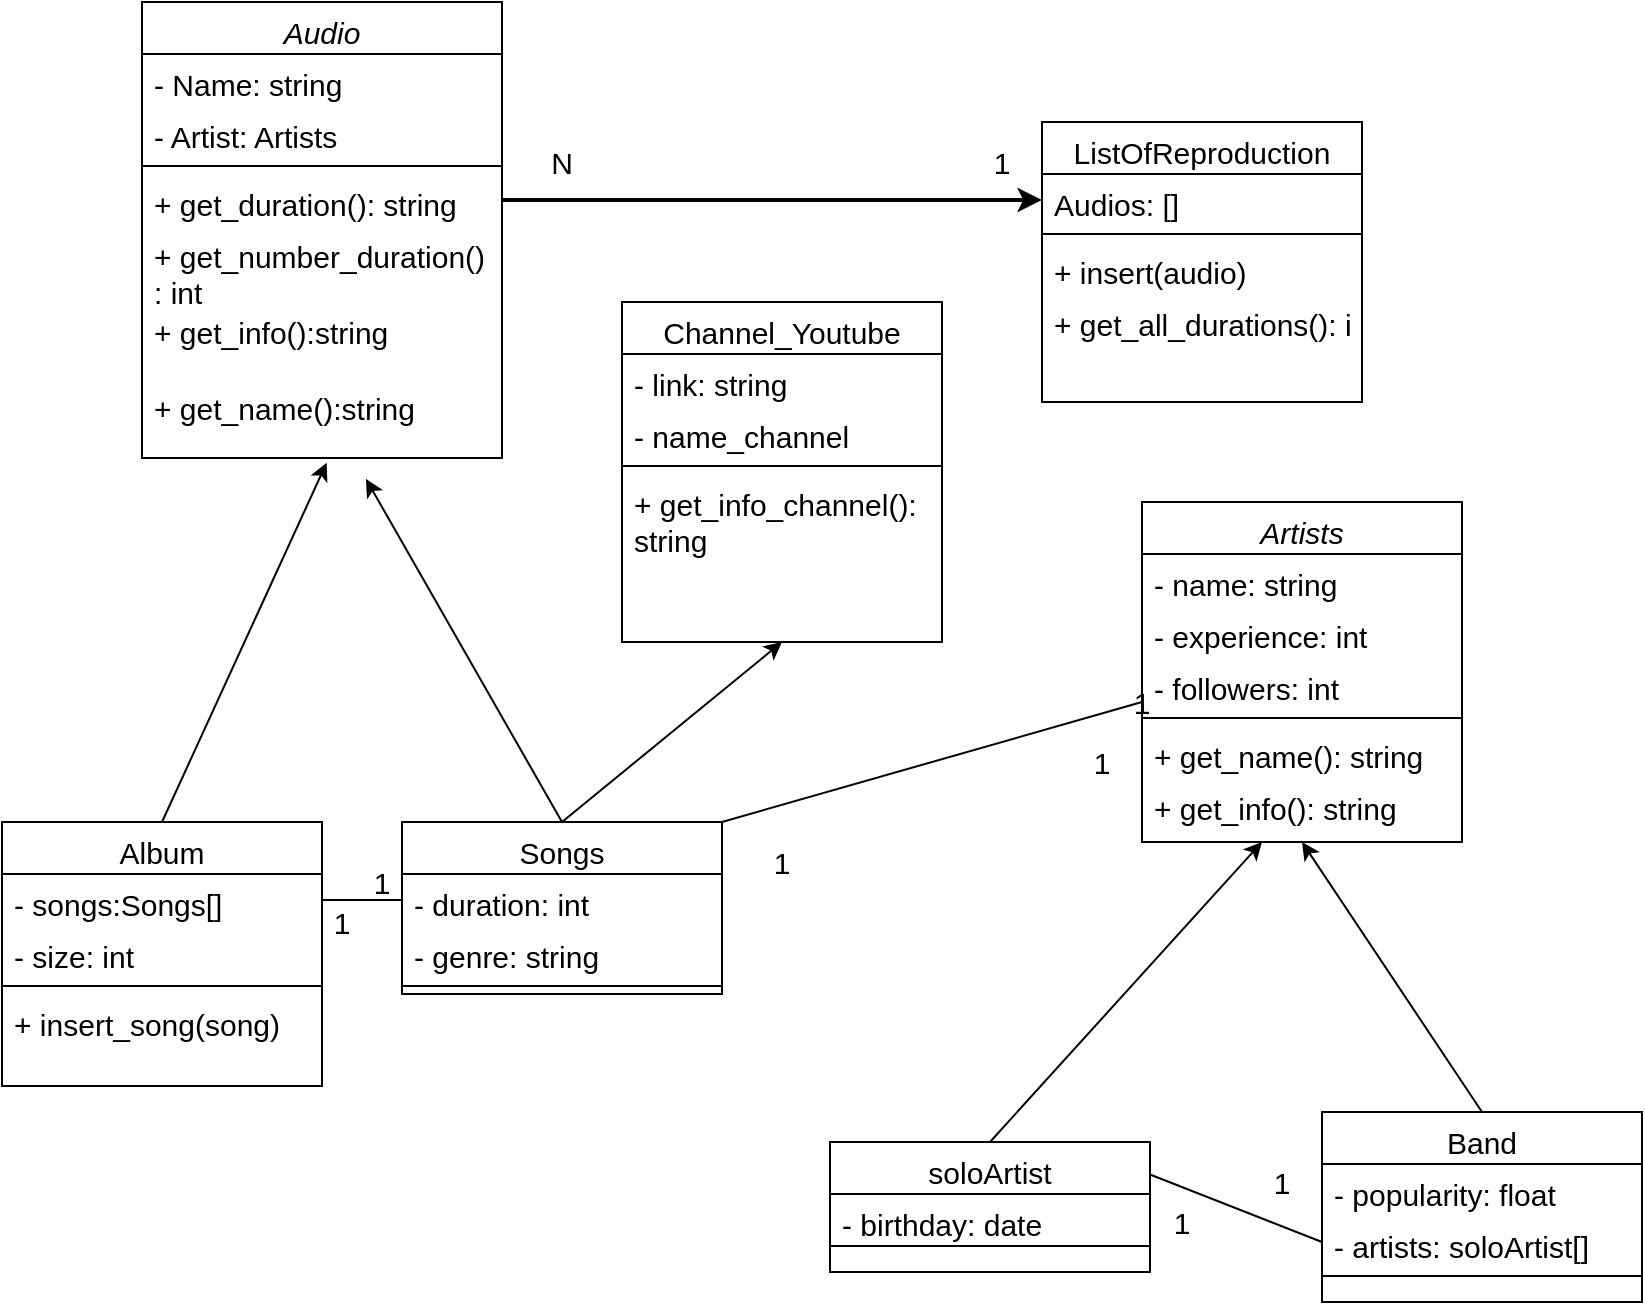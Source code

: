 <mxfile version="15.2.9" type="device"><diagram id="C5RBs43oDa-KdzZeNtuy" name="Page-1"><mxGraphModel dx="1117" dy="623" grid="0" gridSize="10" guides="1" tooltips="1" connect="1" arrows="1" fold="1" page="1" pageScale="1" pageWidth="827" pageHeight="1169" math="0" shadow="0"><root><mxCell id="WIyWlLk6GJQsqaUBKTNV-0"/><mxCell id="WIyWlLk6GJQsqaUBKTNV-1" parent="WIyWlLk6GJQsqaUBKTNV-0"/><mxCell id="zkfFHV4jXpPFQw0GAbJ--0" value="Audio" style="swimlane;fontStyle=2;align=center;verticalAlign=top;childLayout=stackLayout;horizontal=1;startSize=26;horizontalStack=0;resizeParent=1;resizeLast=0;collapsible=1;marginBottom=0;rounded=0;shadow=0;strokeWidth=1;fontSize=15;" parent="WIyWlLk6GJQsqaUBKTNV-1" vertex="1"><mxGeometry x="70" y="30" width="180" height="228" as="geometry"><mxRectangle x="230" y="140" width="160" height="26" as="alternateBounds"/></mxGeometry></mxCell><mxCell id="zkfFHV4jXpPFQw0GAbJ--1" value="- Name: string" style="text;align=left;verticalAlign=top;spacingLeft=4;spacingRight=4;overflow=hidden;rotatable=0;points=[[0,0.5],[1,0.5]];portConstraint=eastwest;fontSize=15;" parent="zkfFHV4jXpPFQw0GAbJ--0" vertex="1"><mxGeometry y="26" width="180" height="26" as="geometry"/></mxCell><mxCell id="zkfFHV4jXpPFQw0GAbJ--3" value="- Artist: Artists" style="text;align=left;verticalAlign=top;spacingLeft=4;spacingRight=4;overflow=hidden;rotatable=0;points=[[0,0.5],[1,0.5]];portConstraint=eastwest;rounded=0;shadow=0;html=0;fontSize=15;" parent="zkfFHV4jXpPFQw0GAbJ--0" vertex="1"><mxGeometry y="52" width="180" height="26" as="geometry"/></mxCell><mxCell id="zkfFHV4jXpPFQw0GAbJ--4" value="" style="line;html=1;strokeWidth=1;align=left;verticalAlign=middle;spacingTop=-1;spacingLeft=3;spacingRight=3;rotatable=0;labelPosition=right;points=[];portConstraint=eastwest;fontSize=15;" parent="zkfFHV4jXpPFQw0GAbJ--0" vertex="1"><mxGeometry y="78" width="180" height="8" as="geometry"/></mxCell><mxCell id="zkfFHV4jXpPFQw0GAbJ--5" value="+ get_duration(): string" style="text;align=left;verticalAlign=top;spacingLeft=4;spacingRight=4;overflow=hidden;rotatable=0;points=[[0,0.5],[1,0.5]];portConstraint=eastwest;fontSize=15;" parent="zkfFHV4jXpPFQw0GAbJ--0" vertex="1"><mxGeometry y="86" width="180" height="26" as="geometry"/></mxCell><mxCell id="wqP7tiD3IzAdIutT0Lsw-1" value="+ get_number_duration()&#10;: int" style="text;align=left;verticalAlign=top;spacingLeft=4;spacingRight=4;overflow=hidden;rotatable=0;points=[[0,0.5],[1,0.5]];portConstraint=eastwest;fontSize=15;" vertex="1" parent="zkfFHV4jXpPFQw0GAbJ--0"><mxGeometry y="112" width="180" height="38" as="geometry"/></mxCell><mxCell id="wqP7tiD3IzAdIutT0Lsw-2" value="+ get_info():string" style="text;align=left;verticalAlign=top;spacingLeft=4;spacingRight=4;overflow=hidden;rotatable=0;points=[[0,0.5],[1,0.5]];portConstraint=eastwest;fontSize=15;" vertex="1" parent="zkfFHV4jXpPFQw0GAbJ--0"><mxGeometry y="150" width="180" height="38" as="geometry"/></mxCell><mxCell id="wqP7tiD3IzAdIutT0Lsw-3" value="+ get_name():string" style="text;align=left;verticalAlign=top;spacingLeft=4;spacingRight=4;overflow=hidden;rotatable=0;points=[[0,0.5],[1,0.5]];portConstraint=eastwest;fontSize=15;" vertex="1" parent="zkfFHV4jXpPFQw0GAbJ--0"><mxGeometry y="188" width="180" height="38" as="geometry"/></mxCell><mxCell id="zkfFHV4jXpPFQw0GAbJ--6" value="Album" style="swimlane;fontStyle=0;align=center;verticalAlign=top;childLayout=stackLayout;horizontal=1;startSize=26;horizontalStack=0;resizeParent=1;resizeLast=0;collapsible=1;marginBottom=0;rounded=0;shadow=0;strokeWidth=1;fontSize=15;" parent="WIyWlLk6GJQsqaUBKTNV-1" vertex="1"><mxGeometry y="440" width="160" height="132" as="geometry"><mxRectangle x="130" y="380" width="160" height="26" as="alternateBounds"/></mxGeometry></mxCell><mxCell id="zkfFHV4jXpPFQw0GAbJ--7" value="- songs:Songs[]" style="text;align=left;verticalAlign=top;spacingLeft=4;spacingRight=4;overflow=hidden;rotatable=0;points=[[0,0.5],[1,0.5]];portConstraint=eastwest;fontSize=15;" parent="zkfFHV4jXpPFQw0GAbJ--6" vertex="1"><mxGeometry y="26" width="160" height="26" as="geometry"/></mxCell><mxCell id="zkfFHV4jXpPFQw0GAbJ--8" value="- size: int" style="text;align=left;verticalAlign=top;spacingLeft=4;spacingRight=4;overflow=hidden;rotatable=0;points=[[0,0.5],[1,0.5]];portConstraint=eastwest;rounded=0;shadow=0;html=0;fontSize=15;" parent="zkfFHV4jXpPFQw0GAbJ--6" vertex="1"><mxGeometry y="52" width="160" height="26" as="geometry"/></mxCell><mxCell id="zkfFHV4jXpPFQw0GAbJ--9" value="" style="line;html=1;strokeWidth=1;align=left;verticalAlign=middle;spacingTop=-1;spacingLeft=3;spacingRight=3;rotatable=0;labelPosition=right;points=[];portConstraint=eastwest;fontSize=15;" parent="zkfFHV4jXpPFQw0GAbJ--6" vertex="1"><mxGeometry y="78" width="160" height="8" as="geometry"/></mxCell><mxCell id="zkfFHV4jXpPFQw0GAbJ--10" value="+ insert_song(song)" style="text;align=left;verticalAlign=top;spacingLeft=4;spacingRight=4;overflow=hidden;rotatable=0;points=[[0,0.5],[1,0.5]];portConstraint=eastwest;fontStyle=0;fontSize=15;" parent="zkfFHV4jXpPFQw0GAbJ--6" vertex="1"><mxGeometry y="86" width="160" height="26" as="geometry"/></mxCell><mxCell id="zkfFHV4jXpPFQw0GAbJ--13" value="Songs" style="swimlane;fontStyle=0;align=center;verticalAlign=top;childLayout=stackLayout;horizontal=1;startSize=26;horizontalStack=0;resizeParent=1;resizeLast=0;collapsible=1;marginBottom=0;rounded=0;shadow=0;strokeWidth=1;fontSize=15;" parent="WIyWlLk6GJQsqaUBKTNV-1" vertex="1"><mxGeometry x="200" y="440" width="160" height="86" as="geometry"><mxRectangle x="340" y="380" width="170" height="26" as="alternateBounds"/></mxGeometry></mxCell><mxCell id="zkfFHV4jXpPFQw0GAbJ--14" value="- duration: int" style="text;align=left;verticalAlign=top;spacingLeft=4;spacingRight=4;overflow=hidden;rotatable=0;points=[[0,0.5],[1,0.5]];portConstraint=eastwest;fontSize=15;" parent="zkfFHV4jXpPFQw0GAbJ--13" vertex="1"><mxGeometry y="26" width="160" height="26" as="geometry"/></mxCell><mxCell id="wqP7tiD3IzAdIutT0Lsw-5" value="- genre: string" style="text;align=left;verticalAlign=top;spacingLeft=4;spacingRight=4;overflow=hidden;rotatable=0;points=[[0,0.5],[1,0.5]];portConstraint=eastwest;fontSize=15;" vertex="1" parent="zkfFHV4jXpPFQw0GAbJ--13"><mxGeometry y="52" width="160" height="26" as="geometry"/></mxCell><mxCell id="zkfFHV4jXpPFQw0GAbJ--15" value="" style="line;html=1;strokeWidth=1;align=left;verticalAlign=middle;spacingTop=-1;spacingLeft=3;spacingRight=3;rotatable=0;labelPosition=right;points=[];portConstraint=eastwest;fontSize=15;" parent="zkfFHV4jXpPFQw0GAbJ--13" vertex="1"><mxGeometry y="78" width="160" height="8" as="geometry"/></mxCell><mxCell id="zkfFHV4jXpPFQw0GAbJ--17" value="ListOfReproduction" style="swimlane;fontStyle=0;align=center;verticalAlign=top;childLayout=stackLayout;horizontal=1;startSize=26;horizontalStack=0;resizeParent=1;resizeLast=0;collapsible=1;marginBottom=0;rounded=0;shadow=0;strokeWidth=1;fontSize=15;" parent="WIyWlLk6GJQsqaUBKTNV-1" vertex="1"><mxGeometry x="520" y="90" width="160" height="140" as="geometry"><mxRectangle x="550" y="140" width="160" height="26" as="alternateBounds"/></mxGeometry></mxCell><mxCell id="zkfFHV4jXpPFQw0GAbJ--18" value="Audios: []" style="text;align=left;verticalAlign=top;spacingLeft=4;spacingRight=4;overflow=hidden;rotatable=0;points=[[0,0.5],[1,0.5]];portConstraint=eastwest;fontSize=15;" parent="zkfFHV4jXpPFQw0GAbJ--17" vertex="1"><mxGeometry y="26" width="160" height="26" as="geometry"/></mxCell><mxCell id="zkfFHV4jXpPFQw0GAbJ--23" value="" style="line;html=1;strokeWidth=1;align=left;verticalAlign=middle;spacingTop=-1;spacingLeft=3;spacingRight=3;rotatable=0;labelPosition=right;points=[];portConstraint=eastwest;fontSize=15;" parent="zkfFHV4jXpPFQw0GAbJ--17" vertex="1"><mxGeometry y="52" width="160" height="8" as="geometry"/></mxCell><mxCell id="zkfFHV4jXpPFQw0GAbJ--24" value="+ insert(audio)" style="text;align=left;verticalAlign=top;spacingLeft=4;spacingRight=4;overflow=hidden;rotatable=0;points=[[0,0.5],[1,0.5]];portConstraint=eastwest;fontSize=15;" parent="zkfFHV4jXpPFQw0GAbJ--17" vertex="1"><mxGeometry y="60" width="160" height="26" as="geometry"/></mxCell><mxCell id="zkfFHV4jXpPFQw0GAbJ--25" value="+ get_all_durations(): int" style="text;align=left;verticalAlign=top;spacingLeft=4;spacingRight=4;overflow=hidden;rotatable=0;points=[[0,0.5],[1,0.5]];portConstraint=eastwest;fontSize=15;" parent="zkfFHV4jXpPFQw0GAbJ--17" vertex="1"><mxGeometry y="86" width="160" height="26" as="geometry"/></mxCell><mxCell id="1Xxj1qsiVrOiPoWi4CKO-12" value="Artists" style="swimlane;fontStyle=2;align=center;verticalAlign=top;childLayout=stackLayout;horizontal=1;startSize=26;horizontalStack=0;resizeParent=1;resizeLast=0;collapsible=1;marginBottom=0;rounded=0;shadow=0;strokeWidth=1;fontSize=15;" parent="WIyWlLk6GJQsqaUBKTNV-1" vertex="1"><mxGeometry x="570" y="280" width="160" height="170" as="geometry"><mxRectangle x="230" y="140" width="160" height="26" as="alternateBounds"/></mxGeometry></mxCell><mxCell id="1Xxj1qsiVrOiPoWi4CKO-13" value="- name: string" style="text;align=left;verticalAlign=top;spacingLeft=4;spacingRight=4;overflow=hidden;rotatable=0;points=[[0,0.5],[1,0.5]];portConstraint=eastwest;fontSize=15;" parent="1Xxj1qsiVrOiPoWi4CKO-12" vertex="1"><mxGeometry y="26" width="160" height="26" as="geometry"/></mxCell><mxCell id="1Xxj1qsiVrOiPoWi4CKO-14" value="- experience: int" style="text;align=left;verticalAlign=top;spacingLeft=4;spacingRight=4;overflow=hidden;rotatable=0;points=[[0,0.5],[1,0.5]];portConstraint=eastwest;rounded=0;shadow=0;html=0;fontSize=15;" parent="1Xxj1qsiVrOiPoWi4CKO-12" vertex="1"><mxGeometry y="52" width="160" height="26" as="geometry"/></mxCell><mxCell id="1Xxj1qsiVrOiPoWi4CKO-15" value="- followers: int" style="text;align=left;verticalAlign=top;spacingLeft=4;spacingRight=4;overflow=hidden;rotatable=0;points=[[0,0.5],[1,0.5]];portConstraint=eastwest;rounded=0;shadow=0;html=0;fontSize=15;" parent="1Xxj1qsiVrOiPoWi4CKO-12" vertex="1"><mxGeometry y="78" width="160" height="26" as="geometry"/></mxCell><mxCell id="1Xxj1qsiVrOiPoWi4CKO-16" value="" style="line;html=1;strokeWidth=1;align=left;verticalAlign=middle;spacingTop=-1;spacingLeft=3;spacingRight=3;rotatable=0;labelPosition=right;points=[];portConstraint=eastwest;fontSize=15;" parent="1Xxj1qsiVrOiPoWi4CKO-12" vertex="1"><mxGeometry y="104" width="160" height="8" as="geometry"/></mxCell><mxCell id="1Xxj1qsiVrOiPoWi4CKO-17" value="+ get_name(): string" style="text;align=left;verticalAlign=top;spacingLeft=4;spacingRight=4;overflow=hidden;rotatable=0;points=[[0,0.5],[1,0.5]];portConstraint=eastwest;fontSize=15;" parent="1Xxj1qsiVrOiPoWi4CKO-12" vertex="1"><mxGeometry y="112" width="160" height="26" as="geometry"/></mxCell><mxCell id="wqP7tiD3IzAdIutT0Lsw-7" value="+ get_info(): string" style="text;align=left;verticalAlign=top;spacingLeft=4;spacingRight=4;overflow=hidden;rotatable=0;points=[[0,0.5],[1,0.5]];portConstraint=eastwest;fontSize=15;" vertex="1" parent="1Xxj1qsiVrOiPoWi4CKO-12"><mxGeometry y="138" width="160" height="26" as="geometry"/></mxCell><mxCell id="1Xxj1qsiVrOiPoWi4CKO-18" value="soloArtist" style="swimlane;fontStyle=0;align=center;verticalAlign=top;childLayout=stackLayout;horizontal=1;startSize=26;horizontalStack=0;resizeParent=1;resizeLast=0;collapsible=1;marginBottom=0;rounded=0;shadow=0;strokeWidth=1;fontSize=15;" parent="WIyWlLk6GJQsqaUBKTNV-1" vertex="1"><mxGeometry x="414" y="600" width="160" height="65" as="geometry"><mxRectangle x="130" y="380" width="160" height="26" as="alternateBounds"/></mxGeometry></mxCell><mxCell id="1Xxj1qsiVrOiPoWi4CKO-19" value="- birthday: date" style="text;align=left;verticalAlign=top;spacingLeft=4;spacingRight=4;overflow=hidden;rotatable=0;points=[[0,0.5],[1,0.5]];portConstraint=eastwest;fontSize=15;" parent="1Xxj1qsiVrOiPoWi4CKO-18" vertex="1"><mxGeometry y="26" width="160" height="22" as="geometry"/></mxCell><mxCell id="1Xxj1qsiVrOiPoWi4CKO-22" value="" style="line;html=1;strokeWidth=1;align=left;verticalAlign=middle;spacingTop=-1;spacingLeft=3;spacingRight=3;rotatable=0;labelPosition=right;points=[];portConstraint=eastwest;fontSize=15;" parent="1Xxj1qsiVrOiPoWi4CKO-18" vertex="1"><mxGeometry y="48" width="160" height="8" as="geometry"/></mxCell><mxCell id="1Xxj1qsiVrOiPoWi4CKO-25" value="Band" style="swimlane;fontStyle=0;align=center;verticalAlign=top;childLayout=stackLayout;horizontal=1;startSize=26;horizontalStack=0;resizeParent=1;resizeLast=0;collapsible=1;marginBottom=0;rounded=0;shadow=0;strokeWidth=1;fontSize=15;" parent="WIyWlLk6GJQsqaUBKTNV-1" vertex="1"><mxGeometry x="660" y="585" width="160" height="95" as="geometry"><mxRectangle x="340" y="380" width="170" height="26" as="alternateBounds"/></mxGeometry></mxCell><mxCell id="1Xxj1qsiVrOiPoWi4CKO-26" value="- popularity: float" style="text;align=left;verticalAlign=top;spacingLeft=4;spacingRight=4;overflow=hidden;rotatable=0;points=[[0,0.5],[1,0.5]];portConstraint=eastwest;fontSize=15;" parent="1Xxj1qsiVrOiPoWi4CKO-25" vertex="1"><mxGeometry y="26" width="160" height="26" as="geometry"/></mxCell><mxCell id="wqP7tiD3IzAdIutT0Lsw-8" value="- artists: soloArtist[]" style="text;align=left;verticalAlign=top;spacingLeft=4;spacingRight=4;overflow=hidden;rotatable=0;points=[[0,0.5],[1,0.5]];portConstraint=eastwest;fontSize=15;" vertex="1" parent="1Xxj1qsiVrOiPoWi4CKO-25"><mxGeometry y="52" width="160" height="26" as="geometry"/></mxCell><mxCell id="1Xxj1qsiVrOiPoWi4CKO-27" value="" style="line;html=1;strokeWidth=1;align=left;verticalAlign=middle;spacingTop=-1;spacingLeft=3;spacingRight=3;rotatable=0;labelPosition=right;points=[];portConstraint=eastwest;fontSize=15;" parent="1Xxj1qsiVrOiPoWi4CKO-25" vertex="1"><mxGeometry y="78" width="160" height="8" as="geometry"/></mxCell><mxCell id="1Xxj1qsiVrOiPoWi4CKO-28" value="" style="endArrow=classic;html=1;exitX=0.5;exitY=0;exitDx=0;exitDy=0;fontSize=15;entryX=0.513;entryY=1.114;entryDx=0;entryDy=0;entryPerimeter=0;" parent="WIyWlLk6GJQsqaUBKTNV-1" source="zkfFHV4jXpPFQw0GAbJ--6" edge="1" target="wqP7tiD3IzAdIutT0Lsw-3"><mxGeometry width="50" height="50" relative="1" as="geometry"><mxPoint x="480" y="360" as="sourcePoint"/><mxPoint x="290" y="260" as="targetPoint"/></mxGeometry></mxCell><mxCell id="1Xxj1qsiVrOiPoWi4CKO-30" value="" style="endArrow=classic;html=1;exitX=0.5;exitY=0;exitDx=0;exitDy=0;fontSize=15;entryX=0.622;entryY=1.327;entryDx=0;entryDy=0;entryPerimeter=0;" parent="WIyWlLk6GJQsqaUBKTNV-1" source="zkfFHV4jXpPFQw0GAbJ--13" edge="1" target="wqP7tiD3IzAdIutT0Lsw-3"><mxGeometry width="50" height="50" relative="1" as="geometry"><mxPoint x="210" y="370" as="sourcePoint"/><mxPoint x="260" y="260" as="targetPoint"/></mxGeometry></mxCell><mxCell id="1Xxj1qsiVrOiPoWi4CKO-31" value="" style="endArrow=classic;html=1;exitX=1;exitY=0.5;exitDx=0;exitDy=0;entryX=0;entryY=0.5;entryDx=0;entryDy=0;strokeWidth=2;fontSize=15;" parent="WIyWlLk6GJQsqaUBKTNV-1" source="zkfFHV4jXpPFQw0GAbJ--5" target="zkfFHV4jXpPFQw0GAbJ--18" edge="1"><mxGeometry width="50" height="50" relative="1" as="geometry"><mxPoint x="460" y="270" as="sourcePoint"/><mxPoint x="510" y="220" as="targetPoint"/></mxGeometry></mxCell><mxCell id="1Xxj1qsiVrOiPoWi4CKO-32" value="" style="endArrow=classic;html=1;exitX=0.5;exitY=0;exitDx=0;exitDy=0;fontSize=15;" parent="WIyWlLk6GJQsqaUBKTNV-1" source="1Xxj1qsiVrOiPoWi4CKO-25" edge="1"><mxGeometry width="50" height="50" relative="1" as="geometry"><mxPoint x="750" y="630" as="sourcePoint"/><mxPoint x="650" y="450" as="targetPoint"/></mxGeometry></mxCell><mxCell id="1Xxj1qsiVrOiPoWi4CKO-33" value="" style="endArrow=classic;html=1;exitX=0.5;exitY=0;exitDx=0;exitDy=0;fontSize=15;" parent="WIyWlLk6GJQsqaUBKTNV-1" source="1Xxj1qsiVrOiPoWi4CKO-18" edge="1"><mxGeometry width="50" height="50" relative="1" as="geometry"><mxPoint x="400" y="380" as="sourcePoint"/><mxPoint x="630" y="450" as="targetPoint"/></mxGeometry></mxCell><mxCell id="1Xxj1qsiVrOiPoWi4CKO-36" value="" style="endArrow=none;html=1;exitX=1;exitY=0;exitDx=0;exitDy=0;entryX=0.25;entryY=0;entryDx=0;entryDy=0;fontSize=15;" parent="WIyWlLk6GJQsqaUBKTNV-1" source="zkfFHV4jXpPFQw0GAbJ--13" edge="1"><mxGeometry width="50" height="50" relative="1" as="geometry"><mxPoint x="260" y="370" as="sourcePoint"/><mxPoint x="570" y="380" as="targetPoint"/></mxGeometry></mxCell><mxCell id="1Xxj1qsiVrOiPoWi4CKO-38" value="1" style="text;html=1;strokeColor=none;fillColor=none;align=center;verticalAlign=middle;whiteSpace=wrap;rounded=0;fontSize=15;" parent="WIyWlLk6GJQsqaUBKTNV-1" vertex="1"><mxGeometry x="550" y="370" width="40" height="20" as="geometry"/></mxCell><mxCell id="1Xxj1qsiVrOiPoWi4CKO-39" value="1" style="text;html=1;strokeColor=none;fillColor=none;align=center;verticalAlign=middle;whiteSpace=wrap;rounded=0;fontSize=15;" parent="WIyWlLk6GJQsqaUBKTNV-1" vertex="1"><mxGeometry x="370" y="450" width="40" height="20" as="geometry"/></mxCell><mxCell id="1Xxj1qsiVrOiPoWi4CKO-42" value="1" style="text;html=1;strokeColor=none;fillColor=none;align=center;verticalAlign=middle;whiteSpace=wrap;rounded=0;fontSize=15;" parent="WIyWlLk6GJQsqaUBKTNV-1" vertex="1"><mxGeometry x="480" y="100" width="40" height="20" as="geometry"/></mxCell><mxCell id="1Xxj1qsiVrOiPoWi4CKO-43" value="N" style="text;html=1;strokeColor=none;fillColor=none;align=center;verticalAlign=middle;whiteSpace=wrap;rounded=0;fontSize=15;" parent="WIyWlLk6GJQsqaUBKTNV-1" vertex="1"><mxGeometry x="260" y="100" width="40" height="20" as="geometry"/></mxCell><mxCell id="wqP7tiD3IzAdIutT0Lsw-19" value="Channel_Youtube" style="swimlane;fontStyle=0;align=center;verticalAlign=top;childLayout=stackLayout;horizontal=1;startSize=26;horizontalStack=0;resizeParent=1;resizeLast=0;collapsible=1;marginBottom=0;rounded=0;shadow=0;strokeWidth=1;fontSize=15;" vertex="1" parent="WIyWlLk6GJQsqaUBKTNV-1"><mxGeometry x="310" y="180" width="160" height="170" as="geometry"><mxRectangle x="130" y="380" width="160" height="26" as="alternateBounds"/></mxGeometry></mxCell><mxCell id="wqP7tiD3IzAdIutT0Lsw-20" value="- link: string" style="text;align=left;verticalAlign=top;spacingLeft=4;spacingRight=4;overflow=hidden;rotatable=0;points=[[0,0.5],[1,0.5]];portConstraint=eastwest;fontSize=15;" vertex="1" parent="wqP7tiD3IzAdIutT0Lsw-19"><mxGeometry y="26" width="160" height="26" as="geometry"/></mxCell><mxCell id="wqP7tiD3IzAdIutT0Lsw-21" value="- name_channel" style="text;align=left;verticalAlign=top;spacingLeft=4;spacingRight=4;overflow=hidden;rotatable=0;points=[[0,0.5],[1,0.5]];portConstraint=eastwest;rounded=0;shadow=0;html=0;fontSize=15;" vertex="1" parent="wqP7tiD3IzAdIutT0Lsw-19"><mxGeometry y="52" width="160" height="26" as="geometry"/></mxCell><mxCell id="wqP7tiD3IzAdIutT0Lsw-22" value="" style="line;html=1;strokeWidth=1;align=left;verticalAlign=middle;spacingTop=-1;spacingLeft=3;spacingRight=3;rotatable=0;labelPosition=right;points=[];portConstraint=eastwest;fontSize=15;" vertex="1" parent="wqP7tiD3IzAdIutT0Lsw-19"><mxGeometry y="78" width="160" height="8" as="geometry"/></mxCell><mxCell id="wqP7tiD3IzAdIutT0Lsw-23" value="+ get_info_channel():&#10;string" style="text;align=left;verticalAlign=top;spacingLeft=4;spacingRight=4;overflow=hidden;rotatable=0;points=[[0,0.5],[1,0.5]];portConstraint=eastwest;fontStyle=0;fontSize=15;" vertex="1" parent="wqP7tiD3IzAdIutT0Lsw-19"><mxGeometry y="86" width="160" height="44" as="geometry"/></mxCell><mxCell id="wqP7tiD3IzAdIutT0Lsw-25" value="" style="endArrow=classic;html=1;exitX=0.5;exitY=0;exitDx=0;exitDy=0;fontSize=15;" edge="1" parent="WIyWlLk6GJQsqaUBKTNV-1" source="zkfFHV4jXpPFQw0GAbJ--13"><mxGeometry width="50" height="50" relative="1" as="geometry"><mxPoint x="290" y="450" as="sourcePoint"/><mxPoint x="390" y="350" as="targetPoint"/></mxGeometry></mxCell><mxCell id="wqP7tiD3IzAdIutT0Lsw-26" value="1" style="text;html=1;strokeColor=none;fillColor=none;align=center;verticalAlign=middle;whiteSpace=wrap;rounded=0;fontSize=15;" vertex="1" parent="WIyWlLk6GJQsqaUBKTNV-1"><mxGeometry x="530" y="400" width="40" height="20" as="geometry"/></mxCell><mxCell id="wqP7tiD3IzAdIutT0Lsw-28" value="" style="endArrow=none;html=1;exitX=1;exitY=0.5;exitDx=0;exitDy=0;entryX=0;entryY=0.5;entryDx=0;entryDy=0;fontSize=15;" edge="1" parent="WIyWlLk6GJQsqaUBKTNV-1" source="zkfFHV4jXpPFQw0GAbJ--7" target="zkfFHV4jXpPFQw0GAbJ--14"><mxGeometry width="50" height="50" relative="1" as="geometry"><mxPoint x="80" y="586" as="sourcePoint"/><mxPoint x="290" y="526" as="targetPoint"/></mxGeometry></mxCell><mxCell id="wqP7tiD3IzAdIutT0Lsw-30" value="1" style="text;html=1;strokeColor=none;fillColor=none;align=center;verticalAlign=middle;whiteSpace=wrap;rounded=0;fontSize=15;" vertex="1" parent="WIyWlLk6GJQsqaUBKTNV-1"><mxGeometry x="170" y="460" width="40" height="20" as="geometry"/></mxCell><mxCell id="wqP7tiD3IzAdIutT0Lsw-29" value="1" style="text;html=1;strokeColor=none;fillColor=none;align=center;verticalAlign=middle;whiteSpace=wrap;rounded=0;fontSize=15;" vertex="1" parent="WIyWlLk6GJQsqaUBKTNV-1"><mxGeometry x="90" y="480" width="160" height="20" as="geometry"/></mxCell><mxCell id="wqP7tiD3IzAdIutT0Lsw-31" value="" style="endArrow=none;html=1;exitX=1;exitY=0.25;exitDx=0;exitDy=0;entryX=0.25;entryY=0;entryDx=0;entryDy=0;fontSize=15;" edge="1" parent="WIyWlLk6GJQsqaUBKTNV-1" source="1Xxj1qsiVrOiPoWi4CKO-18"><mxGeometry width="50" height="50" relative="1" as="geometry"><mxPoint x="450" y="710" as="sourcePoint"/><mxPoint x="660" y="650" as="targetPoint"/></mxGeometry></mxCell><mxCell id="wqP7tiD3IzAdIutT0Lsw-33" value="1" style="text;html=1;strokeColor=none;fillColor=none;align=center;verticalAlign=middle;whiteSpace=wrap;rounded=0;fontSize=15;" vertex="1" parent="WIyWlLk6GJQsqaUBKTNV-1"><mxGeometry x="570" y="630" width="40" height="20" as="geometry"/></mxCell><mxCell id="wqP7tiD3IzAdIutT0Lsw-36" value="1" style="text;html=1;strokeColor=none;fillColor=none;align=center;verticalAlign=middle;whiteSpace=wrap;rounded=0;fontSize=15;" vertex="1" parent="WIyWlLk6GJQsqaUBKTNV-1"><mxGeometry x="620" y="610" width="40" height="20" as="geometry"/></mxCell></root></mxGraphModel></diagram></mxfile>